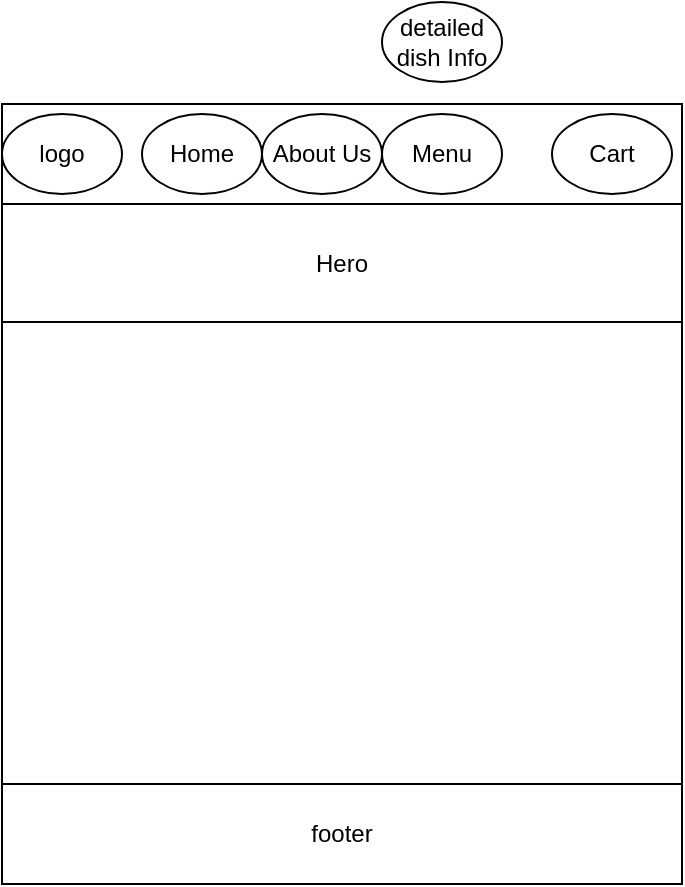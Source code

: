 <mxfile>
    <diagram id="_QfIFRNb9WxRVqC_utFx" name="Page-1">
        <mxGraphModel dx="562" dy="482" grid="1" gridSize="10" guides="1" tooltips="1" connect="1" arrows="1" fold="1" page="1" pageScale="1" pageWidth="850" pageHeight="1100" math="0" shadow="0">
            <root>
                <mxCell id="0"/>
                <mxCell id="1" parent="0"/>
                <mxCell id="2" value="" style="rounded=0;whiteSpace=wrap;html=1;" vertex="1" parent="1">
                    <mxGeometry x="150" y="61" width="340" height="390" as="geometry"/>
                </mxCell>
                <mxCell id="3" value="navbar" style="rounded=0;whiteSpace=wrap;html=1;" vertex="1" parent="1">
                    <mxGeometry x="150" y="61" width="340" height="50" as="geometry"/>
                </mxCell>
                <mxCell id="4" value="footer" style="rounded=0;whiteSpace=wrap;html=1;" vertex="1" parent="1">
                    <mxGeometry x="150" y="401" width="340" height="50" as="geometry"/>
                </mxCell>
                <mxCell id="5" value="logo" style="ellipse;whiteSpace=wrap;html=1;" vertex="1" parent="1">
                    <mxGeometry x="150" y="66" width="60" height="40" as="geometry"/>
                </mxCell>
                <mxCell id="6" value="Home" style="ellipse;whiteSpace=wrap;html=1;" vertex="1" parent="1">
                    <mxGeometry x="220" y="66" width="60" height="40" as="geometry"/>
                </mxCell>
                <mxCell id="7" value="About Us" style="ellipse;whiteSpace=wrap;html=1;" vertex="1" parent="1">
                    <mxGeometry x="280" y="66" width="60" height="40" as="geometry"/>
                </mxCell>
                <mxCell id="8" value="Cart" style="ellipse;whiteSpace=wrap;html=1;" vertex="1" parent="1">
                    <mxGeometry x="425" y="66" width="60" height="40" as="geometry"/>
                </mxCell>
                <mxCell id="10" value="Menu" style="ellipse;whiteSpace=wrap;html=1;" vertex="1" parent="1">
                    <mxGeometry x="340" y="66" width="60" height="40" as="geometry"/>
                </mxCell>
                <mxCell id="11" value="detailed&lt;br&gt;dish Info" style="ellipse;whiteSpace=wrap;html=1;" vertex="1" parent="1">
                    <mxGeometry x="340" y="10" width="60" height="40" as="geometry"/>
                </mxCell>
                <mxCell id="12" value="Hero" style="rounded=0;whiteSpace=wrap;html=1;" vertex="1" parent="1">
                    <mxGeometry x="150" y="111" width="340" height="59" as="geometry"/>
                </mxCell>
            </root>
        </mxGraphModel>
    </diagram>
</mxfile>